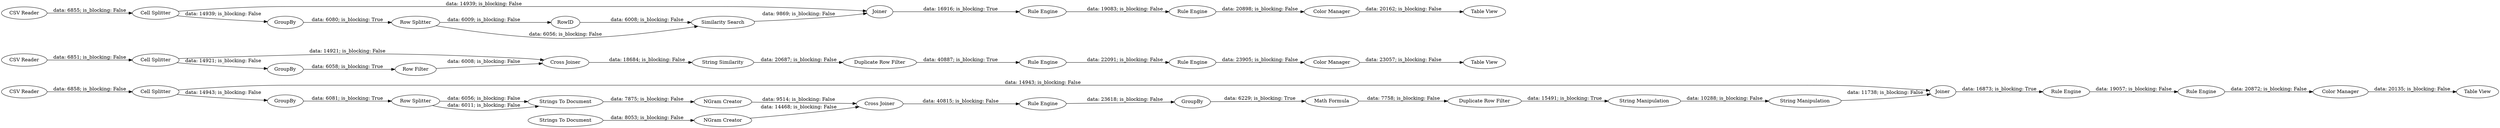 digraph {
	"1296852462767293663_23" [label="Strings To Document"]
	"1296852462767293663_35" [label="Cross Joiner"]
	"-4736418624785960481_7" [label="String Similarity"]
	"1296852462767293663_36" [label="Rule Engine"]
	"-4736418624785960481_13" [label="Duplicate Row Filter"]
	"-4736418624785960481_61" [label=Joiner]
	"-4736418624785960481_65" [label="Rule Engine"]
	"-4736418624785960481_57" [label="Row Splitter"]
	"-4736418624785960481_49" [label="Rule Engine"]
	"1296852462767293663_39" [label="Duplicate Row Filter"]
	"-4736418624785960481_12" [label="Cross Joiner"]
	"-4736418624785960481_3" [label=GroupBy]
	"-4736418624785960481_28" [label="Row Splitter"]
	"-4736418624785960481_17" [label="Table View"]
	"-4736418624785960481_64" [label=GroupBy]
	"1296852462767293663_21" [label="NGram Creator"]
	"-4736418624785960481_53" [label=RowID]
	"-4736418624785960481_47" [label="Color Manager"]
	"-4736418624785960481_58" [label="CSV Reader"]
	"1296852462767293663_24" [label="Strings To Document"]
	"-4736418624785960481_51" [label="Similarity Search"]
	"1296852462767293663_37" [label=GroupBy]
	"-4736418624785960481_56" [label="Rule Engine"]
	"-4736418624785960481_1" [label="CSV Reader"]
	"-4736418624785960481_14" [label="Rule Engine"]
	"-4736418624785960481_29" [label="CSV Reader"]
	"-4736418624785960481_2" [label="Cell Splitter"]
	"-4736418624785960481_11" [label="Row Filter"]
	"-4736418624785960481_54" [label="Color Manager"]
	"-4736418624785960481_40" [label=Joiner]
	"-4736418624785960481_55" [label="Table View"]
	"1296852462767293663_25" [label="NGram Creator"]
	"1296852462767293663_44" [label="String Manipulation"]
	"-4736418624785960481_31" [label=GroupBy]
	"-4736418624785960481_45" [label="Rule Engine"]
	"-4736418624785960481_48" [label="Table View"]
	"-4736418624785960481_16" [label="Color Manager"]
	"-4736418624785960481_30" [label="Cell Splitter"]
	"1296852462767293663_38" [label="Math Formula"]
	"-4736418624785960481_62" [label="Cell Splitter"]
	"-4736418624785960481_15" [label="Rule Engine"]
	"1296852462767293663_43" [label="String Manipulation"]
	"-4736418624785960481_1" -> "-4736418624785960481_2" [label="data: 6851; is_blocking: False"]
	"-4736418624785960481_47" -> "-4736418624785960481_48" [label="data: 20162; is_blocking: False"]
	"-4736418624785960481_54" -> "-4736418624785960481_55" [label="data: 20135; is_blocking: False"]
	"-4736418624785960481_56" -> "-4736418624785960481_54" [label="data: 20872; is_blocking: False"]
	"1296852462767293663_21" -> "1296852462767293663_35" [label="data: 9514; is_blocking: False"]
	"-4736418624785960481_30" -> "-4736418624785960481_40" [label="data: 14939; is_blocking: False"]
	"-4736418624785960481_31" -> "-4736418624785960481_28" [label="data: 6080; is_blocking: True"]
	"-4736418624785960481_57" -> "1296852462767293663_23" [label="data: 6056; is_blocking: False"]
	"-4736418624785960481_7" -> "-4736418624785960481_13" [label="data: 20687; is_blocking: False"]
	"-4736418624785960481_53" -> "-4736418624785960481_51" [label="data: 6008; is_blocking: False"]
	"-4736418624785960481_11" -> "-4736418624785960481_12" [label="data: 6008; is_blocking: False"]
	"-4736418624785960481_30" -> "-4736418624785960481_31" [label="data: 14939; is_blocking: False"]
	"-4736418624785960481_58" -> "-4736418624785960481_62" [label="data: 6858; is_blocking: False"]
	"-4736418624785960481_3" -> "-4736418624785960481_11" [label="data: 6058; is_blocking: True"]
	"-4736418624785960481_28" -> "-4736418624785960481_53" [label="data: 6009; is_blocking: False"]
	"-4736418624785960481_45" -> "-4736418624785960481_49" [label="data: 19083; is_blocking: False"]
	"1296852462767293663_25" -> "1296852462767293663_35" [label="data: 14468; is_blocking: False"]
	"-4736418624785960481_2" -> "-4736418624785960481_3" [label="data: 14921; is_blocking: False"]
	"-4736418624785960481_40" -> "-4736418624785960481_45" [label="data: 16916; is_blocking: True"]
	"-4736418624785960481_57" -> "1296852462767293663_23" [label="data: 6011; is_blocking: False"]
	"-4736418624785960481_65" -> "-4736418624785960481_56" [label="data: 19057; is_blocking: False"]
	"1296852462767293663_44" -> "-4736418624785960481_61" [label="data: 11738; is_blocking: False"]
	"1296852462767293663_35" -> "1296852462767293663_36" [label="data: 40815; is_blocking: False"]
	"1296852462767293663_39" -> "1296852462767293663_43" [label="data: 15491; is_blocking: True"]
	"1296852462767293663_36" -> "1296852462767293663_37" [label="data: 23618; is_blocking: False"]
	"-4736418624785960481_15" -> "-4736418624785960481_16" [label="data: 23905; is_blocking: False"]
	"-4736418624785960481_2" -> "-4736418624785960481_12" [label="data: 14921; is_blocking: False"]
	"1296852462767293663_38" -> "1296852462767293663_39" [label="data: 7758; is_blocking: False"]
	"-4736418624785960481_14" -> "-4736418624785960481_15" [label="data: 22091; is_blocking: False"]
	"-4736418624785960481_62" -> "-4736418624785960481_61" [label="data: 14943; is_blocking: False"]
	"-4736418624785960481_28" -> "-4736418624785960481_51" [label="data: 6056; is_blocking: False"]
	"-4736418624785960481_29" -> "-4736418624785960481_30" [label="data: 6855; is_blocking: False"]
	"-4736418624785960481_12" -> "-4736418624785960481_7" [label="data: 18684; is_blocking: False"]
	"-4736418624785960481_61" -> "-4736418624785960481_65" [label="data: 16873; is_blocking: True"]
	"-4736418624785960481_64" -> "-4736418624785960481_57" [label="data: 6081; is_blocking: True"]
	"1296852462767293663_23" -> "1296852462767293663_21" [label="data: 7875; is_blocking: False"]
	"1296852462767293663_43" -> "1296852462767293663_44" [label="data: 10288; is_blocking: False"]
	"1296852462767293663_37" -> "1296852462767293663_38" [label="data: 6229; is_blocking: True"]
	"-4736418624785960481_16" -> "-4736418624785960481_17" [label="data: 23057; is_blocking: False"]
	"1296852462767293663_24" -> "1296852462767293663_25" [label="data: 8053; is_blocking: False"]
	"-4736418624785960481_49" -> "-4736418624785960481_47" [label="data: 20898; is_blocking: False"]
	"-4736418624785960481_62" -> "-4736418624785960481_64" [label="data: 14943; is_blocking: False"]
	"-4736418624785960481_13" -> "-4736418624785960481_14" [label="data: 40887; is_blocking: True"]
	"-4736418624785960481_51" -> "-4736418624785960481_40" [label="data: 9869; is_blocking: False"]
	rankdir=LR
}
